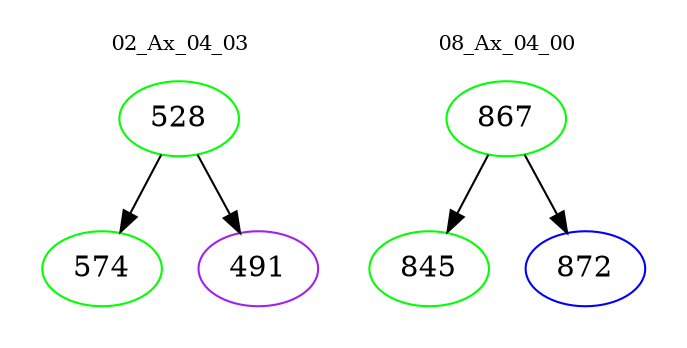 digraph{
subgraph cluster_0 {
color = white
label = "02_Ax_04_03";
fontsize=10;
T0_528 [label="528", color="green"]
T0_528 -> T0_574 [color="black"]
T0_574 [label="574", color="green"]
T0_528 -> T0_491 [color="black"]
T0_491 [label="491", color="purple"]
}
subgraph cluster_1 {
color = white
label = "08_Ax_04_00";
fontsize=10;
T1_867 [label="867", color="green"]
T1_867 -> T1_845 [color="black"]
T1_845 [label="845", color="green"]
T1_867 -> T1_872 [color="black"]
T1_872 [label="872", color="blue"]
}
}
